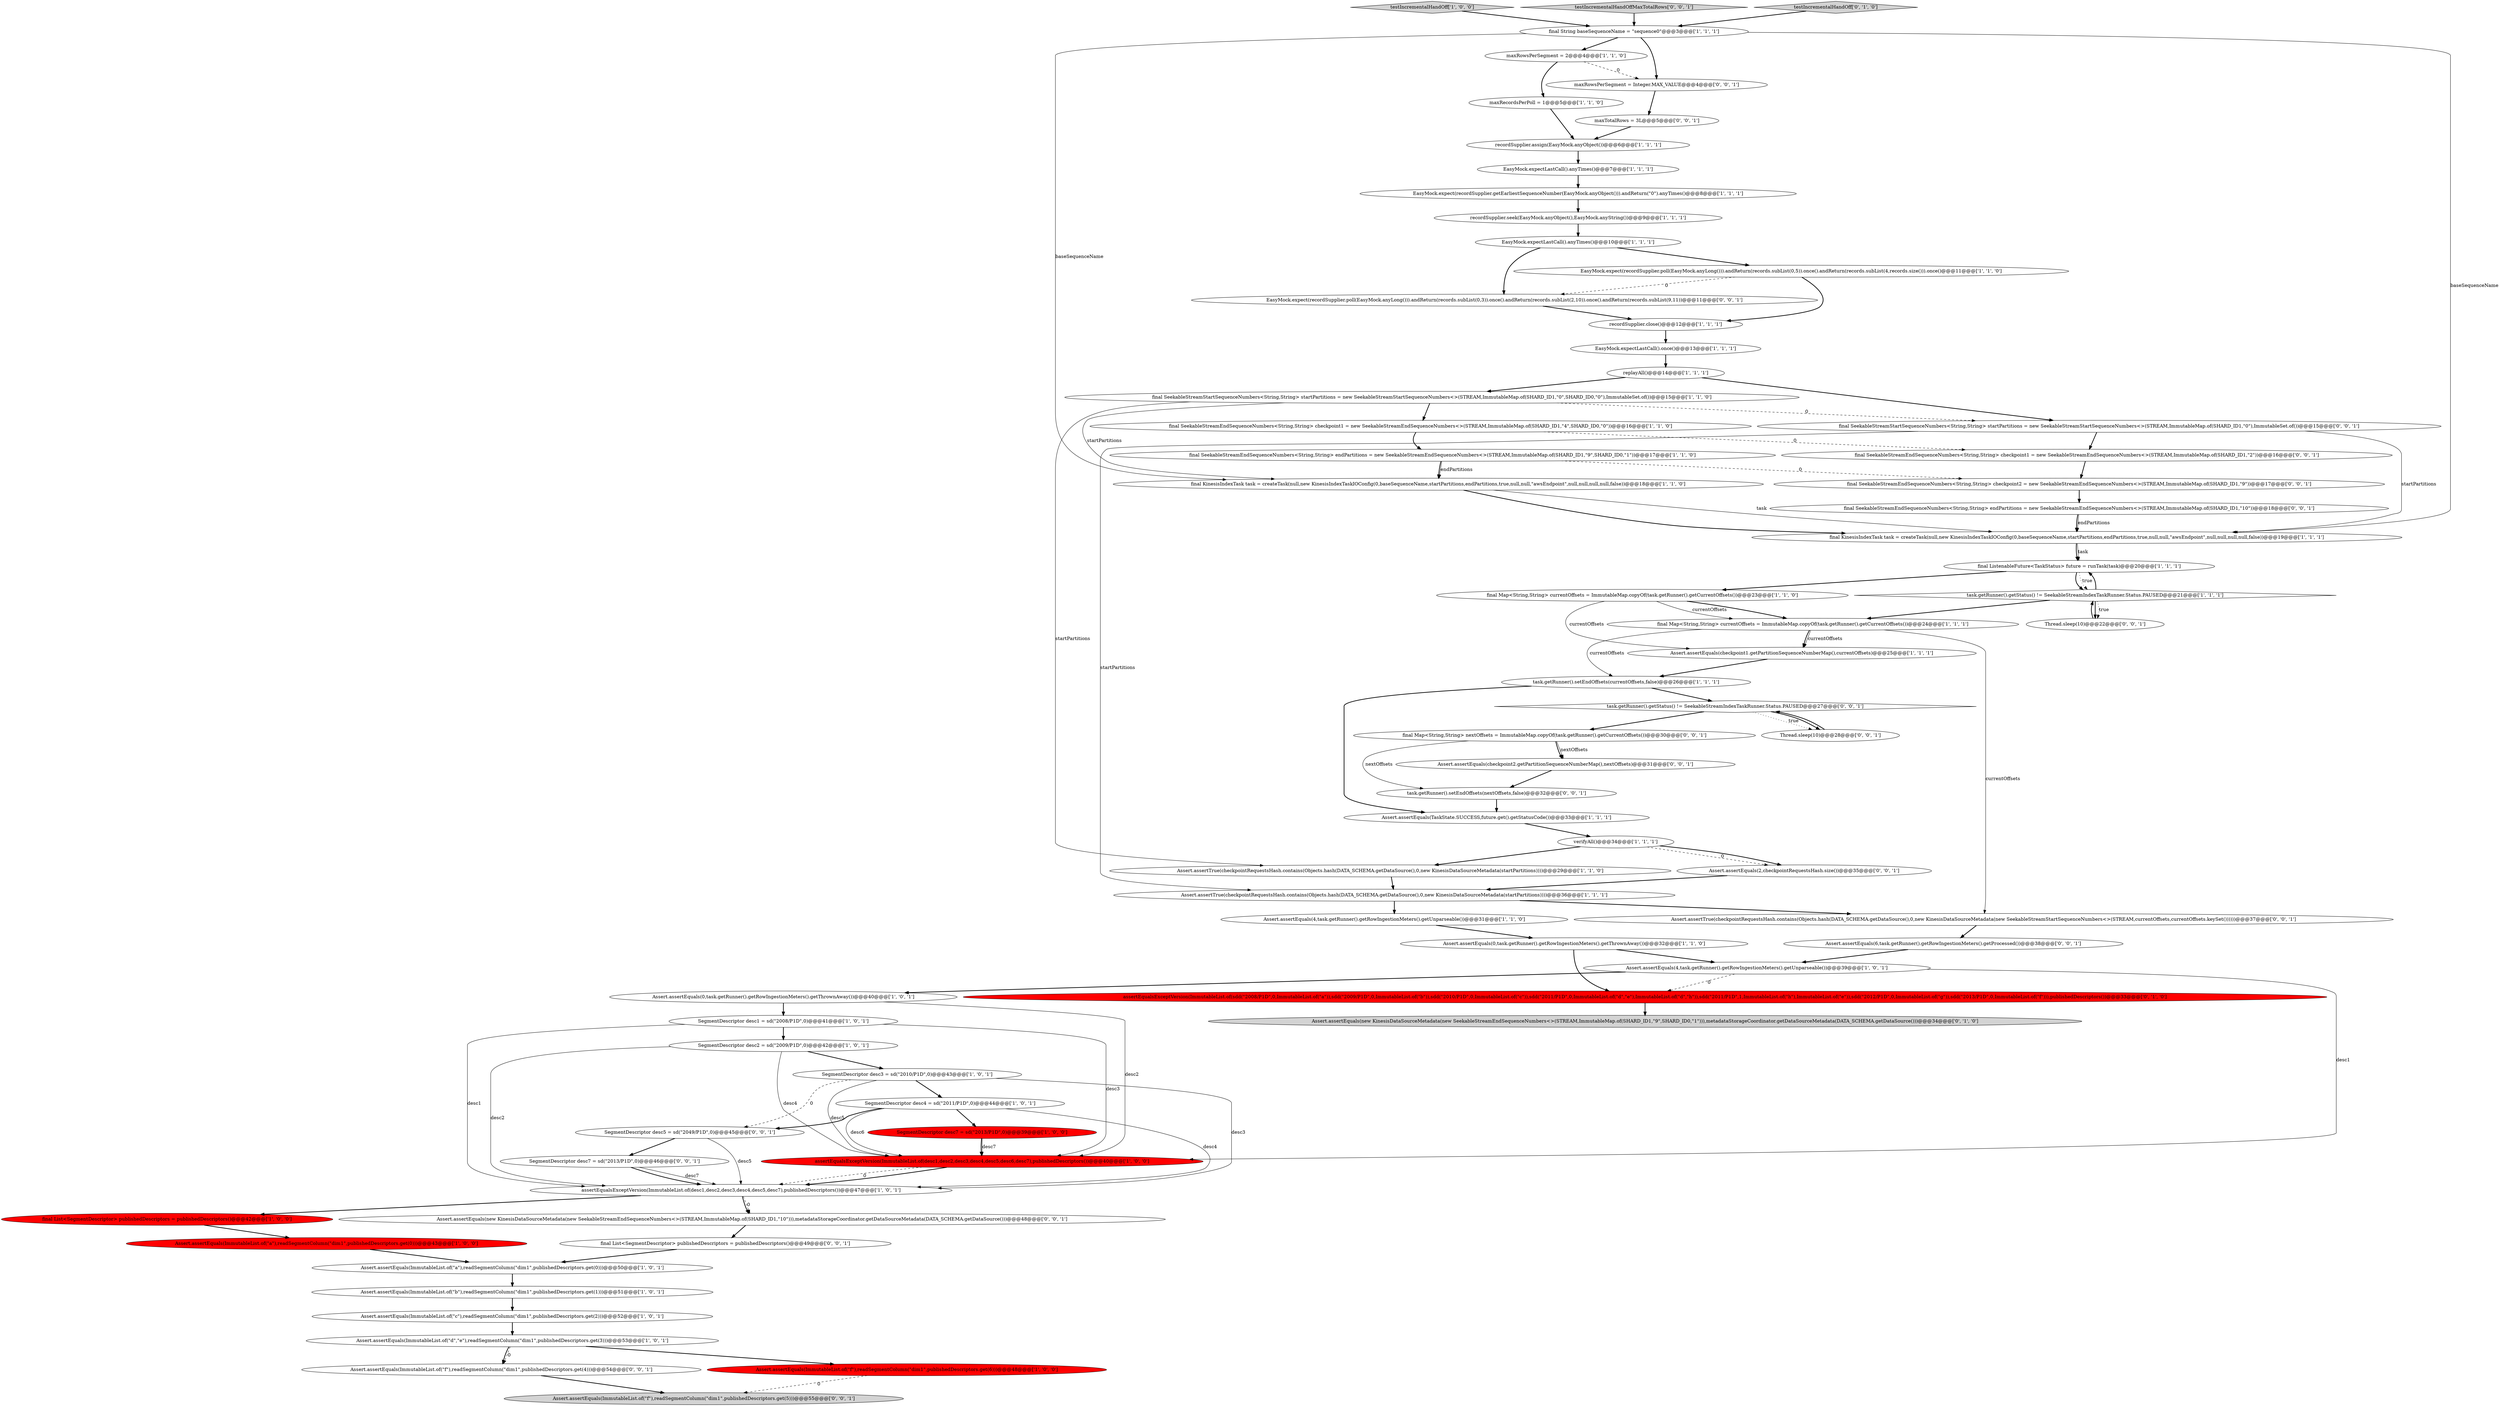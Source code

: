 digraph {
13 [style = filled, label = "SegmentDescriptor desc3 = sd(\"2010/P1D\",0)@@@43@@@['1', '0', '1']", fillcolor = white, shape = ellipse image = "AAA0AAABBB1BBB"];
20 [style = filled, label = "Assert.assertEquals(4,task.getRunner().getRowIngestionMeters().getUnparseable())@@@31@@@['1', '1', '0']", fillcolor = white, shape = ellipse image = "AAA0AAABBB1BBB"];
71 [style = filled, label = "SegmentDescriptor desc5 = sd(\"2049/P1D\",0)@@@45@@@['0', '0', '1']", fillcolor = white, shape = ellipse image = "AAA0AAABBB3BBB"];
23 [style = filled, label = "final SeekableStreamEndSequenceNumbers<String,String> endPartitions = new SeekableStreamEndSequenceNumbers<>(STREAM,ImmutableMap.of(SHARD_ID1,\"9\",SHARD_ID0,\"1\"))@@@17@@@['1', '1', '0']", fillcolor = white, shape = ellipse image = "AAA0AAABBB1BBB"];
50 [style = filled, label = "Assert.assertEquals(new KinesisDataSourceMetadata(new SeekableStreamEndSequenceNumbers<>(STREAM,ImmutableMap.of(SHARD_ID1,\"10\"))),metadataStorageCoordinator.getDataSourceMetadata(DATA_SCHEMA.getDataSource()))@@@48@@@['0', '0', '1']", fillcolor = white, shape = ellipse image = "AAA0AAABBB3BBB"];
61 [style = filled, label = "maxTotalRows = 3L@@@5@@@['0', '0', '1']", fillcolor = white, shape = ellipse image = "AAA0AAABBB3BBB"];
5 [style = filled, label = "recordSupplier.close()@@@12@@@['1', '1', '1']", fillcolor = white, shape = ellipse image = "AAA0AAABBB1BBB"];
9 [style = filled, label = "Assert.assertTrue(checkpointRequestsHash.contains(Objects.hash(DATA_SCHEMA.getDataSource(),0,new KinesisDataSourceMetadata(startPartitions))))@@@29@@@['1', '1', '0']", fillcolor = white, shape = ellipse image = "AAA0AAABBB1BBB"];
18 [style = filled, label = "testIncrementalHandOff['1', '0', '0']", fillcolor = lightgray, shape = diamond image = "AAA0AAABBB1BBB"];
16 [style = filled, label = "Assert.assertTrue(checkpointRequestsHash.contains(Objects.hash(DATA_SCHEMA.getDataSource(),0,new KinesisDataSourceMetadata(startPartitions))))@@@36@@@['1', '1', '1']", fillcolor = white, shape = ellipse image = "AAA0AAABBB1BBB"];
2 [style = filled, label = "Assert.assertEquals(ImmutableList.of(\"c\"),readSegmentColumn(\"dim1\",publishedDescriptors.get(2)))@@@52@@@['1', '0', '1']", fillcolor = white, shape = ellipse image = "AAA0AAABBB1BBB"];
34 [style = filled, label = "task.getRunner().setEndOffsets(currentOffsets,false)@@@26@@@['1', '1', '1']", fillcolor = white, shape = ellipse image = "AAA0AAABBB1BBB"];
3 [style = filled, label = "verifyAll()@@@34@@@['1', '1', '1']", fillcolor = white, shape = ellipse image = "AAA0AAABBB1BBB"];
24 [style = filled, label = "maxRowsPerSegment = 2@@@4@@@['1', '1', '0']", fillcolor = white, shape = ellipse image = "AAA0AAABBB1BBB"];
40 [style = filled, label = "Assert.assertEquals(ImmutableList.of(\"a\"),readSegmentColumn(\"dim1\",publishedDescriptors.get(0)))@@@50@@@['1', '0', '1']", fillcolor = white, shape = ellipse image = "AAA0AAABBB1BBB"];
7 [style = filled, label = "Assert.assertEquals(0,task.getRunner().getRowIngestionMeters().getThrownAway())@@@32@@@['1', '1', '0']", fillcolor = white, shape = ellipse image = "AAA0AAABBB1BBB"];
15 [style = filled, label = "recordSupplier.seek(EasyMock.anyObject(),EasyMock.anyString())@@@9@@@['1', '1', '1']", fillcolor = white, shape = ellipse image = "AAA0AAABBB1BBB"];
45 [style = filled, label = "assertEqualsExceptVersion(ImmutableList.of(desc1,desc2,desc3,desc4,desc5,desc6,desc7),publishedDescriptors())@@@40@@@['1', '0', '0']", fillcolor = red, shape = ellipse image = "AAA1AAABBB1BBB"];
69 [style = filled, label = "Assert.assertEquals(6,task.getRunner().getRowIngestionMeters().getProcessed())@@@38@@@['0', '0', '1']", fillcolor = white, shape = ellipse image = "AAA0AAABBB3BBB"];
35 [style = filled, label = "Assert.assertEquals(ImmutableList.of(\"a\"),readSegmentColumn(\"dim1\",publishedDescriptors.get(0)))@@@43@@@['1', '0', '0']", fillcolor = red, shape = ellipse image = "AAA1AAABBB1BBB"];
46 [style = filled, label = "Assert.assertEquals(new KinesisDataSourceMetadata(new SeekableStreamEndSequenceNumbers<>(STREAM,ImmutableMap.of(SHARD_ID1,\"9\",SHARD_ID0,\"1\"))),metadataStorageCoordinator.getDataSourceMetadata(DATA_SCHEMA.getDataSource()))@@@34@@@['0', '1', '0']", fillcolor = lightgray, shape = ellipse image = "AAA0AAABBB2BBB"];
59 [style = filled, label = "task.getRunner().getStatus() != SeekableStreamIndexTaskRunner.Status.PAUSED@@@27@@@['0', '0', '1']", fillcolor = white, shape = diamond image = "AAA0AAABBB3BBB"];
49 [style = filled, label = "Assert.assertEquals(ImmutableList.of(\"f\"),readSegmentColumn(\"dim1\",publishedDescriptors.get(4)))@@@54@@@['0', '0', '1']", fillcolor = white, shape = ellipse image = "AAA0AAABBB3BBB"];
11 [style = filled, label = "EasyMock.expect(recordSupplier.poll(EasyMock.anyLong())).andReturn(records.subList(0,5)).once().andReturn(records.subList(4,records.size())).once()@@@11@@@['1', '1', '0']", fillcolor = white, shape = ellipse image = "AAA0AAABBB1BBB"];
10 [style = filled, label = "final String baseSequenceName = \"sequence0\"@@@3@@@['1', '1', '1']", fillcolor = white, shape = ellipse image = "AAA0AAABBB1BBB"];
53 [style = filled, label = "final SeekableStreamEndSequenceNumbers<String,String> checkpoint2 = new SeekableStreamEndSequenceNumbers<>(STREAM,ImmutableMap.of(SHARD_ID1,\"9\"))@@@17@@@['0', '0', '1']", fillcolor = white, shape = ellipse image = "AAA0AAABBB3BBB"];
21 [style = filled, label = "SegmentDescriptor desc7 = sd(\"2013/P1D\",0)@@@39@@@['1', '0', '0']", fillcolor = red, shape = ellipse image = "AAA1AAABBB1BBB"];
22 [style = filled, label = "final SeekableStreamEndSequenceNumbers<String,String> checkpoint1 = new SeekableStreamEndSequenceNumbers<>(STREAM,ImmutableMap.of(SHARD_ID1,\"4\",SHARD_ID0,\"0\"))@@@16@@@['1', '1', '0']", fillcolor = white, shape = ellipse image = "AAA0AAABBB1BBB"];
43 [style = filled, label = "final List<SegmentDescriptor> publishedDescriptors = publishedDescriptors()@@@42@@@['1', '0', '0']", fillcolor = red, shape = ellipse image = "AAA1AAABBB1BBB"];
51 [style = filled, label = "maxRowsPerSegment = Integer.MAX_VALUE@@@4@@@['0', '0', '1']", fillcolor = white, shape = ellipse image = "AAA0AAABBB3BBB"];
64 [style = filled, label = "testIncrementalHandOffMaxTotalRows['0', '0', '1']", fillcolor = lightgray, shape = diamond image = "AAA0AAABBB3BBB"];
44 [style = filled, label = "maxRecordsPerPoll = 1@@@5@@@['1', '1', '0']", fillcolor = white, shape = ellipse image = "AAA0AAABBB1BBB"];
30 [style = filled, label = "EasyMock.expect(recordSupplier.getEarliestSequenceNumber(EasyMock.anyObject())).andReturn(\"0\").anyTimes()@@@8@@@['1', '1', '1']", fillcolor = white, shape = ellipse image = "AAA0AAABBB1BBB"];
32 [style = filled, label = "final SeekableStreamStartSequenceNumbers<String,String> startPartitions = new SeekableStreamStartSequenceNumbers<>(STREAM,ImmutableMap.of(SHARD_ID1,\"0\",SHARD_ID0,\"0\"),ImmutableSet.of())@@@15@@@['1', '1', '0']", fillcolor = white, shape = ellipse image = "AAA0AAABBB1BBB"];
39 [style = filled, label = "EasyMock.expectLastCall().once()@@@13@@@['1', '1', '1']", fillcolor = white, shape = ellipse image = "AAA0AAABBB1BBB"];
25 [style = filled, label = "final ListenableFuture<TaskStatus> future = runTask(task)@@@20@@@['1', '1', '1']", fillcolor = white, shape = ellipse image = "AAA0AAABBB1BBB"];
54 [style = filled, label = "final List<SegmentDescriptor> publishedDescriptors = publishedDescriptors()@@@49@@@['0', '0', '1']", fillcolor = white, shape = ellipse image = "AAA0AAABBB3BBB"];
62 [style = filled, label = "final Map<String,String> nextOffsets = ImmutableMap.copyOf(task.getRunner().getCurrentOffsets())@@@30@@@['0', '0', '1']", fillcolor = white, shape = ellipse image = "AAA0AAABBB3BBB"];
19 [style = filled, label = "final Map<String,String> currentOffsets = ImmutableMap.copyOf(task.getRunner().getCurrentOffsets())@@@24@@@['1', '1', '1']", fillcolor = white, shape = ellipse image = "AAA0AAABBB1BBB"];
66 [style = filled, label = "SegmentDescriptor desc7 = sd(\"2013/P1D\",0)@@@46@@@['0', '0', '1']", fillcolor = white, shape = ellipse image = "AAA0AAABBB3BBB"];
31 [style = filled, label = "EasyMock.expectLastCall().anyTimes()@@@10@@@['1', '1', '1']", fillcolor = white, shape = ellipse image = "AAA0AAABBB1BBB"];
56 [style = filled, label = "Assert.assertEquals(ImmutableList.of(\"f\"),readSegmentColumn(\"dim1\",publishedDescriptors.get(5)))@@@55@@@['0', '0', '1']", fillcolor = lightgray, shape = ellipse image = "AAA0AAABBB3BBB"];
58 [style = filled, label = "EasyMock.expect(recordSupplier.poll(EasyMock.anyLong())).andReturn(records.subList(0,3)).once().andReturn(records.subList(2,10)).once().andReturn(records.subList(9,11))@@@11@@@['0', '0', '1']", fillcolor = white, shape = ellipse image = "AAA0AAABBB3BBB"];
65 [style = filled, label = "Assert.assertEquals(2,checkpointRequestsHash.size())@@@35@@@['0', '0', '1']", fillcolor = white, shape = ellipse image = "AAA0AAABBB3BBB"];
0 [style = filled, label = "Assert.assertEquals(ImmutableList.of(\"b\"),readSegmentColumn(\"dim1\",publishedDescriptors.get(1)))@@@51@@@['1', '0', '1']", fillcolor = white, shape = ellipse image = "AAA0AAABBB1BBB"];
70 [style = filled, label = "Assert.assertEquals(checkpoint2.getPartitionSequenceNumberMap(),nextOffsets)@@@31@@@['0', '0', '1']", fillcolor = white, shape = ellipse image = "AAA0AAABBB3BBB"];
57 [style = filled, label = "final SeekableStreamEndSequenceNumbers<String,String> endPartitions = new SeekableStreamEndSequenceNumbers<>(STREAM,ImmutableMap.of(SHARD_ID1,\"10\"))@@@18@@@['0', '0', '1']", fillcolor = white, shape = ellipse image = "AAA0AAABBB3BBB"];
6 [style = filled, label = "final KinesisIndexTask task = createTask(null,new KinesisIndexTaskIOConfig(0,baseSequenceName,startPartitions,endPartitions,true,null,null,\"awsEndpoint\",null,null,null,null,false))@@@19@@@['1', '1', '1']", fillcolor = white, shape = ellipse image = "AAA0AAABBB1BBB"];
48 [style = filled, label = "testIncrementalHandOff['0', '1', '0']", fillcolor = lightgray, shape = diamond image = "AAA0AAABBB2BBB"];
27 [style = filled, label = "SegmentDescriptor desc1 = sd(\"2008/P1D\",0)@@@41@@@['1', '0', '1']", fillcolor = white, shape = ellipse image = "AAA0AAABBB1BBB"];
38 [style = filled, label = "recordSupplier.assign(EasyMock.anyObject())@@@6@@@['1', '1', '1']", fillcolor = white, shape = ellipse image = "AAA0AAABBB1BBB"];
33 [style = filled, label = "SegmentDescriptor desc4 = sd(\"2011/P1D\",0)@@@44@@@['1', '0', '1']", fillcolor = white, shape = ellipse image = "AAA0AAABBB1BBB"];
55 [style = filled, label = "Thread.sleep(10)@@@22@@@['0', '0', '1']", fillcolor = white, shape = ellipse image = "AAA0AAABBB3BBB"];
8 [style = filled, label = "EasyMock.expectLastCall().anyTimes()@@@7@@@['1', '1', '1']", fillcolor = white, shape = ellipse image = "AAA0AAABBB1BBB"];
63 [style = filled, label = "task.getRunner().setEndOffsets(nextOffsets,false)@@@32@@@['0', '0', '1']", fillcolor = white, shape = ellipse image = "AAA0AAABBB3BBB"];
26 [style = filled, label = "Assert.assertEquals(4,task.getRunner().getRowIngestionMeters().getUnparseable())@@@39@@@['1', '0', '1']", fillcolor = white, shape = ellipse image = "AAA0AAABBB1BBB"];
36 [style = filled, label = "task.getRunner().getStatus() != SeekableStreamIndexTaskRunner.Status.PAUSED@@@21@@@['1', '1', '1']", fillcolor = white, shape = diamond image = "AAA0AAABBB1BBB"];
17 [style = filled, label = "Assert.assertEquals(ImmutableList.of(\"d\",\"e\"),readSegmentColumn(\"dim1\",publishedDescriptors.get(3)))@@@53@@@['1', '0', '1']", fillcolor = white, shape = ellipse image = "AAA0AAABBB1BBB"];
37 [style = filled, label = "replayAll()@@@14@@@['1', '1', '1']", fillcolor = white, shape = ellipse image = "AAA0AAABBB1BBB"];
1 [style = filled, label = "SegmentDescriptor desc2 = sd(\"2009/P1D\",0)@@@42@@@['1', '0', '1']", fillcolor = white, shape = ellipse image = "AAA0AAABBB1BBB"];
42 [style = filled, label = "final Map<String,String> currentOffsets = ImmutableMap.copyOf(task.getRunner().getCurrentOffsets())@@@23@@@['1', '1', '0']", fillcolor = white, shape = ellipse image = "AAA0AAABBB1BBB"];
52 [style = filled, label = "final SeekableStreamEndSequenceNumbers<String,String> checkpoint1 = new SeekableStreamEndSequenceNumbers<>(STREAM,ImmutableMap.of(SHARD_ID1,\"2\"))@@@16@@@['0', '0', '1']", fillcolor = white, shape = ellipse image = "AAA0AAABBB3BBB"];
67 [style = filled, label = "final SeekableStreamStartSequenceNumbers<String,String> startPartitions = new SeekableStreamStartSequenceNumbers<>(STREAM,ImmutableMap.of(SHARD_ID1,\"0\"),ImmutableSet.of())@@@15@@@['0', '0', '1']", fillcolor = white, shape = ellipse image = "AAA0AAABBB3BBB"];
4 [style = filled, label = "Assert.assertEquals(0,task.getRunner().getRowIngestionMeters().getThrownAway())@@@40@@@['1', '0', '1']", fillcolor = white, shape = ellipse image = "AAA0AAABBB1BBB"];
12 [style = filled, label = "Assert.assertEquals(TaskState.SUCCESS,future.get().getStatusCode())@@@33@@@['1', '1', '1']", fillcolor = white, shape = ellipse image = "AAA0AAABBB1BBB"];
28 [style = filled, label = "final KinesisIndexTask task = createTask(null,new KinesisIndexTaskIOConfig(0,baseSequenceName,startPartitions,endPartitions,true,null,null,\"awsEndpoint\",null,null,null,null,false))@@@18@@@['1', '1', '0']", fillcolor = white, shape = ellipse image = "AAA0AAABBB1BBB"];
60 [style = filled, label = "Thread.sleep(10)@@@28@@@['0', '0', '1']", fillcolor = white, shape = ellipse image = "AAA0AAABBB3BBB"];
68 [style = filled, label = "Assert.assertTrue(checkpointRequestsHash.contains(Objects.hash(DATA_SCHEMA.getDataSource(),0,new KinesisDataSourceMetadata(new SeekableStreamStartSequenceNumbers<>(STREAM,currentOffsets,currentOffsets.keySet())))))@@@37@@@['0', '0', '1']", fillcolor = white, shape = ellipse image = "AAA0AAABBB3BBB"];
14 [style = filled, label = "Assert.assertEquals(ImmutableList.of(\"f\"),readSegmentColumn(\"dim1\",publishedDescriptors.get(6)))@@@48@@@['1', '0', '0']", fillcolor = red, shape = ellipse image = "AAA1AAABBB1BBB"];
41 [style = filled, label = "assertEqualsExceptVersion(ImmutableList.of(desc1,desc2,desc3,desc4,desc5,desc7),publishedDescriptors())@@@47@@@['1', '0', '1']", fillcolor = white, shape = ellipse image = "AAA0AAABBB1BBB"];
47 [style = filled, label = "assertEqualsExceptVersion(ImmutableList.of(sdd(\"2008/P1D\",0,ImmutableList.of(\"a\")),sdd(\"2009/P1D\",0,ImmutableList.of(\"b\")),sdd(\"2010/P1D\",0,ImmutableList.of(\"c\")),sdd(\"2011/P1D\",0,ImmutableList.of(\"d\",\"e\"),ImmutableList.of(\"d\",\"h\")),sdd(\"2011/P1D\",1,ImmutableList.of(\"h\"),ImmutableList.of(\"e\")),sdd(\"2012/P1D\",0,ImmutableList.of(\"g\")),sdd(\"2013/P1D\",0,ImmutableList.of(\"f\"))),publishedDescriptors())@@@33@@@['0', '1', '0']", fillcolor = red, shape = ellipse image = "AAA1AAABBB2BBB"];
29 [style = filled, label = "Assert.assertEquals(checkpoint1.getPartitionSequenceNumberMap(),currentOffsets)@@@25@@@['1', '1', '1']", fillcolor = white, shape = ellipse image = "AAA0AAABBB1BBB"];
8->30 [style = bold, label=""];
32->22 [style = bold, label=""];
28->6 [style = bold, label=""];
55->36 [style = bold, label=""];
45->41 [style = dashed, label="0"];
68->69 [style = bold, label=""];
10->24 [style = bold, label=""];
33->41 [style = solid, label="desc4"];
66->41 [style = solid, label="desc7"];
62->63 [style = solid, label="nextOffsets"];
27->41 [style = solid, label="desc1"];
59->62 [style = bold, label=""];
3->65 [style = dashed, label="0"];
3->65 [style = bold, label=""];
29->34 [style = bold, label=""];
22->52 [style = dashed, label="0"];
1->13 [style = bold, label=""];
9->16 [style = bold, label=""];
36->55 [style = bold, label=""];
7->26 [style = bold, label=""];
23->28 [style = bold, label=""];
4->45 [style = solid, label="desc2"];
57->6 [style = solid, label="endPartitions"];
32->9 [style = solid, label="startPartitions"];
32->28 [style = solid, label="startPartitions"];
51->61 [style = bold, label=""];
65->16 [style = bold, label=""];
43->35 [style = bold, label=""];
17->14 [style = bold, label=""];
33->45 [style = solid, label="desc6"];
48->10 [style = bold, label=""];
37->32 [style = bold, label=""];
69->26 [style = bold, label=""];
49->56 [style = bold, label=""];
6->25 [style = solid, label="task"];
33->71 [style = bold, label=""];
50->54 [style = bold, label=""];
67->52 [style = bold, label=""];
42->19 [style = bold, label=""];
59->60 [style = dotted, label="true"];
45->41 [style = bold, label=""];
10->51 [style = bold, label=""];
59->60 [style = bold, label=""];
23->28 [style = solid, label="endPartitions"];
5->39 [style = bold, label=""];
25->36 [style = bold, label=""];
24->44 [style = bold, label=""];
40->0 [style = bold, label=""];
26->47 [style = dashed, label="0"];
24->51 [style = dashed, label="0"];
1->45 [style = solid, label="desc4"];
66->41 [style = bold, label=""];
26->4 [style = bold, label=""];
22->23 [style = bold, label=""];
26->45 [style = solid, label="desc1"];
31->11 [style = bold, label=""];
44->38 [style = bold, label=""];
61->38 [style = bold, label=""];
21->45 [style = bold, label=""];
35->40 [style = bold, label=""];
34->59 [style = bold, label=""];
36->25 [style = bold, label=""];
64->10 [style = bold, label=""];
36->55 [style = dotted, label="true"];
11->58 [style = dashed, label="0"];
15->31 [style = bold, label=""];
67->6 [style = solid, label="startPartitions"];
57->6 [style = bold, label=""];
27->45 [style = solid, label="desc3"];
13->71 [style = dashed, label="0"];
20->7 [style = bold, label=""];
10->28 [style = solid, label="baseSequenceName"];
16->20 [style = bold, label=""];
41->43 [style = bold, label=""];
41->50 [style = bold, label=""];
30->15 [style = bold, label=""];
39->37 [style = bold, label=""];
2->17 [style = bold, label=""];
19->68 [style = solid, label="currentOffsets"];
54->40 [style = bold, label=""];
28->6 [style = solid, label="task"];
14->56 [style = dashed, label="0"];
19->29 [style = bold, label=""];
16->68 [style = bold, label=""];
3->9 [style = bold, label=""];
63->12 [style = bold, label=""];
11->5 [style = bold, label=""];
42->29 [style = solid, label="currentOffsets"];
67->16 [style = solid, label="startPartitions"];
18->10 [style = bold, label=""];
17->49 [style = bold, label=""];
25->36 [style = dotted, label="true"];
25->42 [style = bold, label=""];
12->3 [style = bold, label=""];
38->8 [style = bold, label=""];
32->67 [style = dashed, label="0"];
42->19 [style = solid, label="currentOffsets"];
21->45 [style = solid, label="desc7"];
71->66 [style = bold, label=""];
36->19 [style = bold, label=""];
37->67 [style = bold, label=""];
41->50 [style = dashed, label="0"];
62->70 [style = bold, label=""];
23->53 [style = dashed, label="0"];
71->41 [style = solid, label="desc5"];
27->1 [style = bold, label=""];
31->58 [style = bold, label=""];
52->53 [style = bold, label=""];
7->47 [style = bold, label=""];
53->57 [style = bold, label=""];
0->2 [style = bold, label=""];
70->63 [style = bold, label=""];
47->46 [style = bold, label=""];
13->45 [style = solid, label="desc5"];
60->59 [style = bold, label=""];
34->12 [style = bold, label=""];
19->34 [style = solid, label="currentOffsets"];
17->49 [style = dashed, label="0"];
62->70 [style = solid, label="nextOffsets"];
19->29 [style = solid, label="currentOffsets"];
4->27 [style = bold, label=""];
58->5 [style = bold, label=""];
10->6 [style = solid, label="baseSequenceName"];
13->41 [style = solid, label="desc3"];
33->21 [style = bold, label=""];
13->33 [style = bold, label=""];
1->41 [style = solid, label="desc2"];
6->25 [style = bold, label=""];
}
